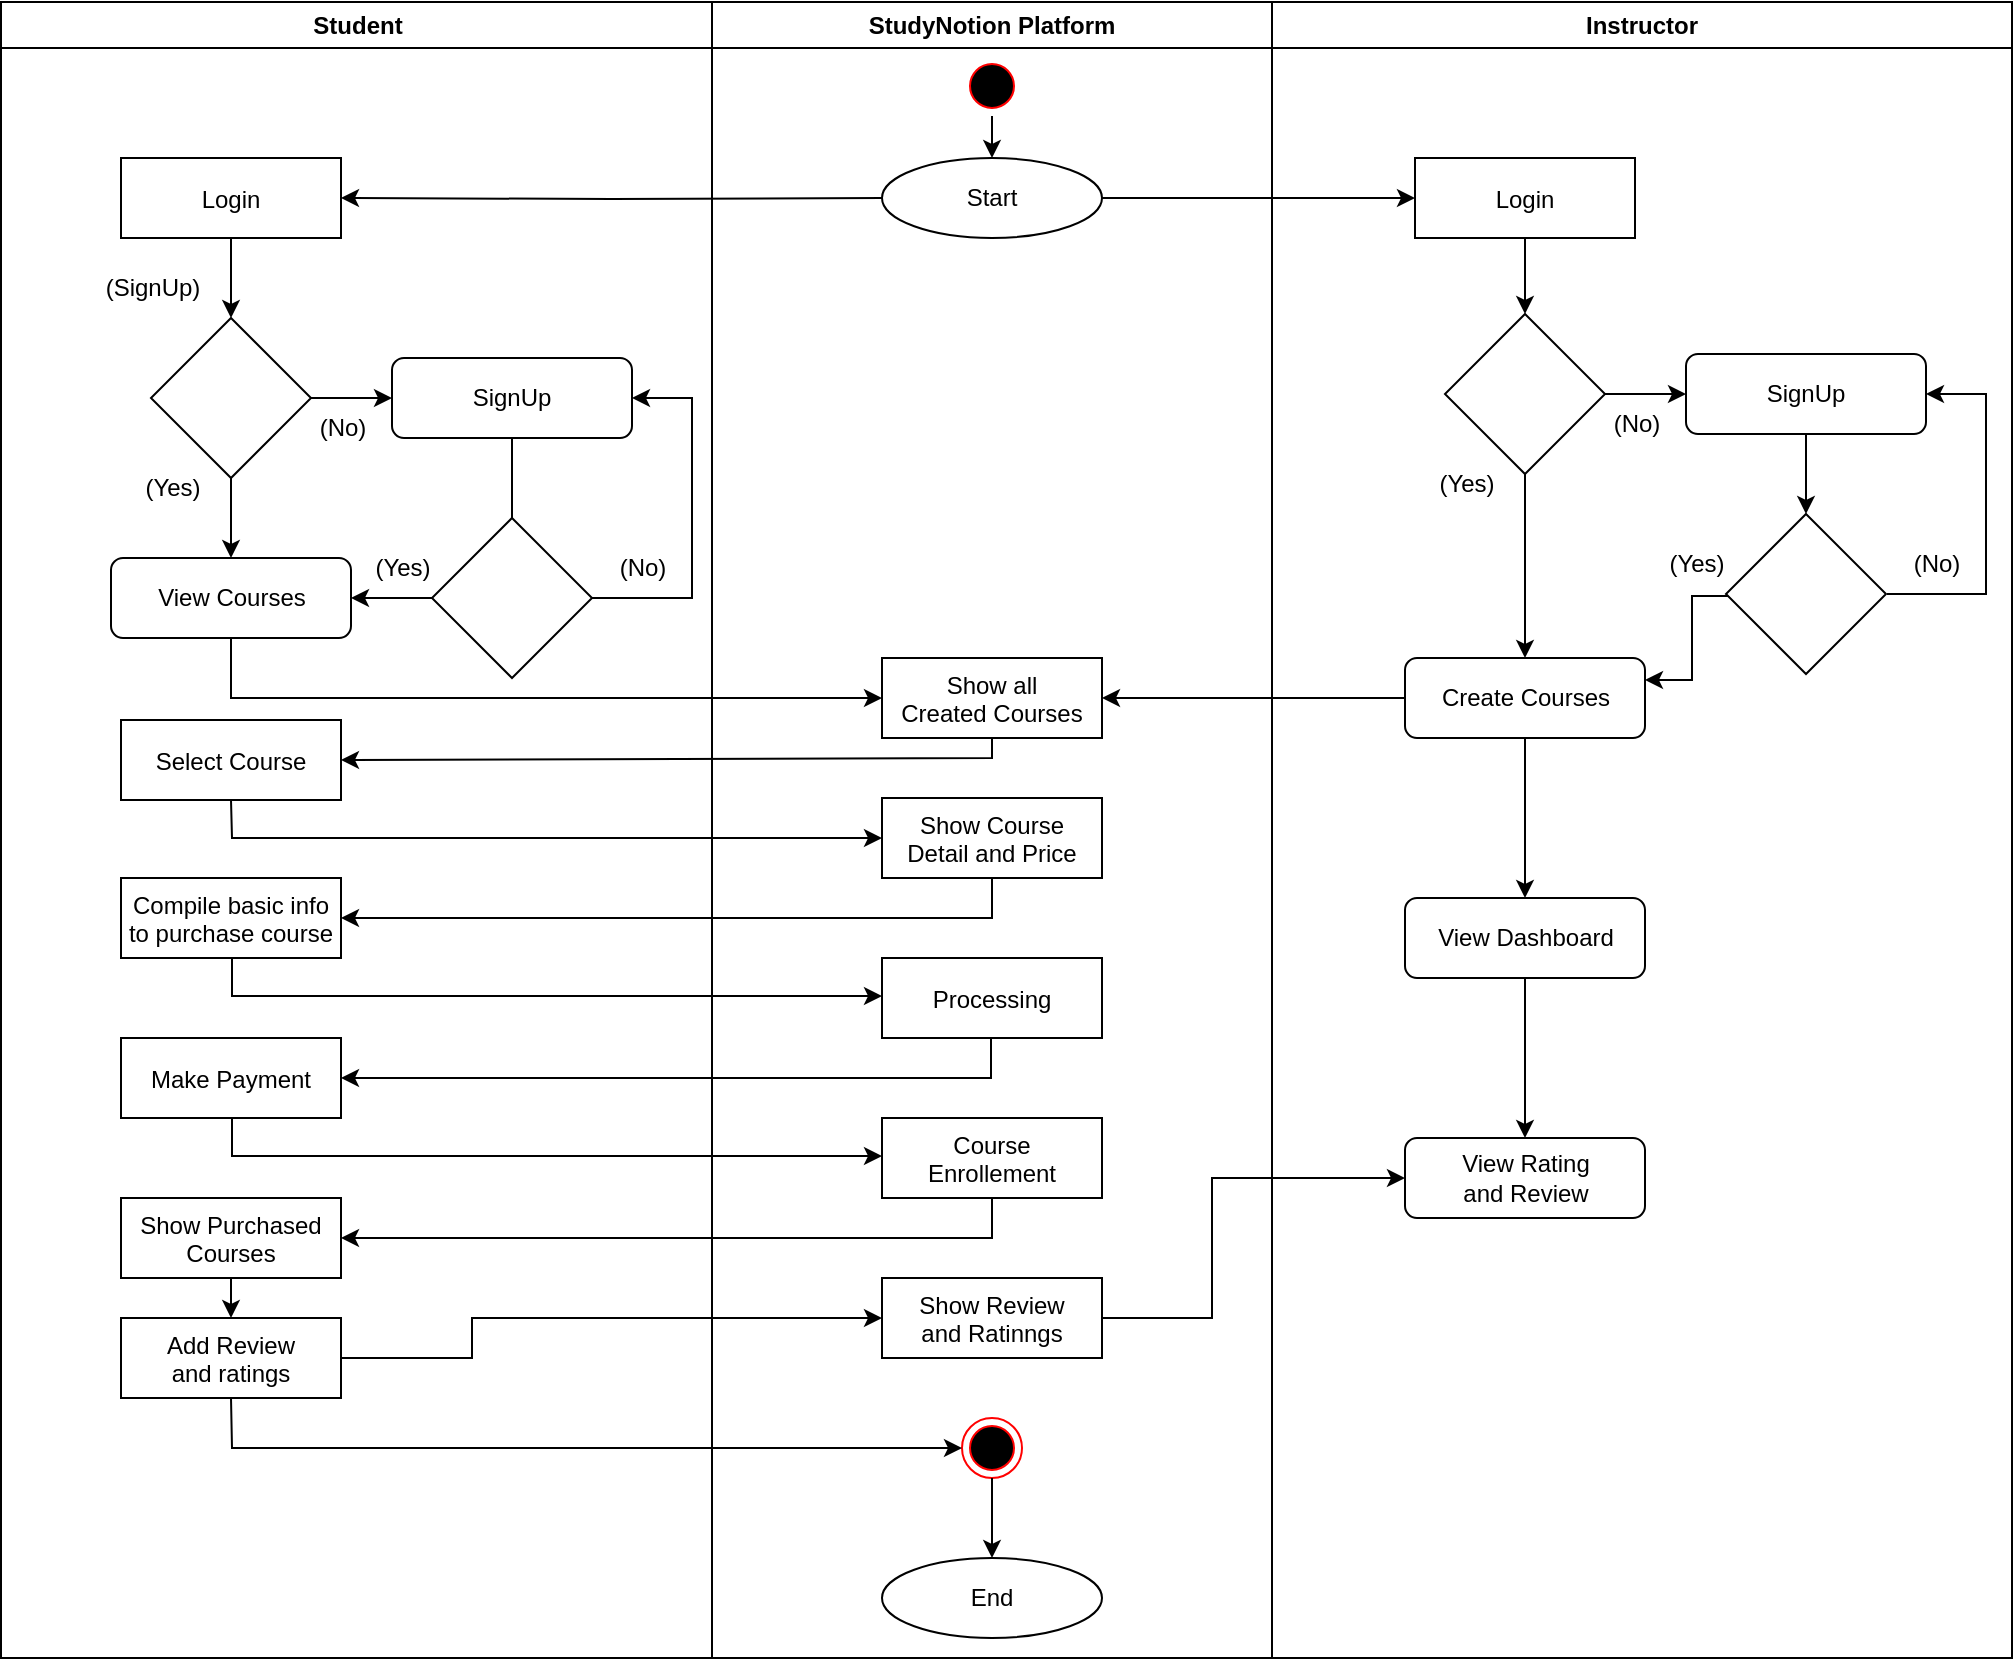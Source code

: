<mxfile version="24.1.0" type="device">
  <diagram name="Page-1" id="e7e014a7-5840-1c2e-5031-d8a46d1fe8dd">
    <mxGraphModel dx="1235" dy="731" grid="1" gridSize="10" guides="1" tooltips="1" connect="1" arrows="1" fold="1" page="1" pageScale="1" pageWidth="1169" pageHeight="827" background="none" math="0" shadow="0">
      <root>
        <mxCell id="0" />
        <mxCell id="1" parent="0" />
        <mxCell id="2" value="Student" style="swimlane;whiteSpace=wrap;rounded=0;" parent="1" vertex="1">
          <mxGeometry x="164.5" y="42" width="355.5" height="828" as="geometry" />
        </mxCell>
        <mxCell id="Cs65BiLq7Zp8iHm1XdWI-53" value="" style="edgeStyle=orthogonalEdgeStyle;rounded=0;orthogonalLoop=1;jettySize=auto;html=1;" edge="1" parent="2" source="7" target="Cs65BiLq7Zp8iHm1XdWI-52">
          <mxGeometry relative="1" as="geometry" />
        </mxCell>
        <mxCell id="7" value="Login" style="rounded=0;" parent="2" vertex="1">
          <mxGeometry x="60" y="78" width="110" height="40" as="geometry" />
        </mxCell>
        <mxCell id="Cs65BiLq7Zp8iHm1XdWI-57" value="" style="edgeStyle=orthogonalEdgeStyle;rounded=0;orthogonalLoop=1;jettySize=auto;html=1;" edge="1" parent="2" source="Cs65BiLq7Zp8iHm1XdWI-52" target="Cs65BiLq7Zp8iHm1XdWI-55">
          <mxGeometry relative="1" as="geometry" />
        </mxCell>
        <mxCell id="Cs65BiLq7Zp8iHm1XdWI-52" value="" style="rhombus;whiteSpace=wrap;html=1;rounded=0;" vertex="1" parent="2">
          <mxGeometry x="75" y="158" width="80" height="80" as="geometry" />
        </mxCell>
        <mxCell id="Cs65BiLq7Zp8iHm1XdWI-60" value="" style="edgeStyle=orthogonalEdgeStyle;rounded=0;orthogonalLoop=1;jettySize=auto;html=1;" edge="1" parent="2" source="Cs65BiLq7Zp8iHm1XdWI-55">
          <mxGeometry relative="1" as="geometry">
            <mxPoint x="255.5" y="318" as="targetPoint" />
          </mxGeometry>
        </mxCell>
        <mxCell id="Cs65BiLq7Zp8iHm1XdWI-55" value="SignUp" style="rounded=1;whiteSpace=wrap;html=1;" vertex="1" parent="2">
          <mxGeometry x="195.5" y="178" width="120" height="40" as="geometry" />
        </mxCell>
        <mxCell id="Cs65BiLq7Zp8iHm1XdWI-65" value="" style="endArrow=classic;html=1;rounded=0;exitX=1;exitY=0.5;exitDx=0;exitDy=0;entryX=1;entryY=0.5;entryDx=0;entryDy=0;" edge="1" parent="2" source="Cs65BiLq7Zp8iHm1XdWI-67" target="Cs65BiLq7Zp8iHm1XdWI-55">
          <mxGeometry width="50" height="50" relative="1" as="geometry">
            <mxPoint x="295.5" y="358" as="sourcePoint" />
            <mxPoint x="505.5" y="178" as="targetPoint" />
            <Array as="points">
              <mxPoint x="345.5" y="298" />
              <mxPoint x="345.5" y="198" />
            </Array>
          </mxGeometry>
        </mxCell>
        <mxCell id="Cs65BiLq7Zp8iHm1XdWI-72" value="" style="edgeStyle=orthogonalEdgeStyle;rounded=0;orthogonalLoop=1;jettySize=auto;html=1;" edge="1" parent="2" source="Cs65BiLq7Zp8iHm1XdWI-67" target="Cs65BiLq7Zp8iHm1XdWI-70">
          <mxGeometry relative="1" as="geometry" />
        </mxCell>
        <mxCell id="Cs65BiLq7Zp8iHm1XdWI-67" value="" style="rhombus;whiteSpace=wrap;html=1;rounded=0;" vertex="1" parent="2">
          <mxGeometry x="215.5" y="258" width="80" height="80" as="geometry" />
        </mxCell>
        <mxCell id="Cs65BiLq7Zp8iHm1XdWI-70" value="View Courses" style="rounded=1;whiteSpace=wrap;html=1;" vertex="1" parent="2">
          <mxGeometry x="55" y="278" width="120" height="40" as="geometry" />
        </mxCell>
        <mxCell id="Cs65BiLq7Zp8iHm1XdWI-69" value="" style="endArrow=classic;html=1;rounded=0;exitX=0.5;exitY=1;exitDx=0;exitDy=0;entryX=0.5;entryY=0;entryDx=0;entryDy=0;" edge="1" parent="2" source="Cs65BiLq7Zp8iHm1XdWI-52" target="Cs65BiLq7Zp8iHm1XdWI-70">
          <mxGeometry width="50" height="50" relative="1" as="geometry">
            <mxPoint x="455.5" y="228" as="sourcePoint" />
            <mxPoint x="505.5" y="178" as="targetPoint" />
          </mxGeometry>
        </mxCell>
        <mxCell id="Cs65BiLq7Zp8iHm1XdWI-66" value="(No)" style="text;html=1;align=center;verticalAlign=middle;resizable=0;points=[];autosize=1;strokeColor=none;fillColor=none;" vertex="1" parent="2">
          <mxGeometry x="295.5" y="268" width="50" height="30" as="geometry" />
        </mxCell>
        <mxCell id="Cs65BiLq7Zp8iHm1XdWI-73" value="(Yes)" style="text;html=1;align=center;verticalAlign=middle;resizable=0;points=[];autosize=1;strokeColor=none;fillColor=none;" vertex="1" parent="2">
          <mxGeometry x="175" y="268" width="50" height="30" as="geometry" />
        </mxCell>
        <mxCell id="Cs65BiLq7Zp8iHm1XdWI-71" value="(Yes)" style="text;html=1;align=center;verticalAlign=middle;resizable=0;points=[];autosize=1;strokeColor=none;fillColor=none;" vertex="1" parent="2">
          <mxGeometry x="60" y="228" width="50" height="30" as="geometry" />
        </mxCell>
        <mxCell id="Cs65BiLq7Zp8iHm1XdWI-54" value="(SignUp)" style="text;html=1;align=center;verticalAlign=middle;resizable=0;points=[];autosize=1;strokeColor=none;fillColor=none;" vertex="1" parent="2">
          <mxGeometry x="40" y="128" width="70" height="30" as="geometry" />
        </mxCell>
        <mxCell id="Cs65BiLq7Zp8iHm1XdWI-58" value="(No)" style="text;html=1;align=center;verticalAlign=middle;resizable=0;points=[];autosize=1;strokeColor=none;fillColor=none;" vertex="1" parent="2">
          <mxGeometry x="145.5" y="198" width="50" height="30" as="geometry" />
        </mxCell>
        <mxCell id="Cs65BiLq7Zp8iHm1XdWI-76" value="Select Course" style="rounded=0;" vertex="1" parent="2">
          <mxGeometry x="60" y="359" width="110" height="40" as="geometry" />
        </mxCell>
        <mxCell id="Cs65BiLq7Zp8iHm1XdWI-82" value="Compile basic info&#xa;to purchase course" style="rounded=0;" vertex="1" parent="2">
          <mxGeometry x="60" y="438" width="110" height="40" as="geometry" />
        </mxCell>
        <mxCell id="Cs65BiLq7Zp8iHm1XdWI-107" value="" style="endArrow=classic;html=1;rounded=0;exitX=0.5;exitY=1;exitDx=0;exitDy=0;entryX=0;entryY=0.5;entryDx=0;entryDy=0;" edge="1" parent="2">
          <mxGeometry width="50" height="50" relative="1" as="geometry">
            <mxPoint x="115.5" y="478" as="sourcePoint" />
            <mxPoint x="440.5" y="497" as="targetPoint" />
            <Array as="points">
              <mxPoint x="115.5" y="497" />
            </Array>
          </mxGeometry>
        </mxCell>
        <mxCell id="Cs65BiLq7Zp8iHm1XdWI-108" value="Make Payment" style="rounded=0;" vertex="1" parent="2">
          <mxGeometry x="60" y="518" width="110" height="40" as="geometry" />
        </mxCell>
        <mxCell id="Cs65BiLq7Zp8iHm1XdWI-109" value="" style="endArrow=classic;html=1;rounded=0;entryX=1;entryY=0.5;entryDx=0;entryDy=0;exitX=0.5;exitY=1;exitDx=0;exitDy=0;" edge="1" parent="2">
          <mxGeometry width="50" height="50" relative="1" as="geometry">
            <mxPoint x="495" y="518" as="sourcePoint" />
            <mxPoint x="170" y="538" as="targetPoint" />
            <Array as="points">
              <mxPoint x="495" y="538" />
            </Array>
          </mxGeometry>
        </mxCell>
        <mxCell id="Cs65BiLq7Zp8iHm1XdWI-111" value="Show Purchased&#xa;Courses" style="rounded=0;" vertex="1" parent="2">
          <mxGeometry x="60" y="598" width="110" height="40" as="geometry" />
        </mxCell>
        <mxCell id="Cs65BiLq7Zp8iHm1XdWI-112" value="" style="endArrow=classic;html=1;rounded=0;exitX=0.5;exitY=1;exitDx=0;exitDy=0;entryX=0;entryY=0.5;entryDx=0;entryDy=0;" edge="1" parent="2">
          <mxGeometry width="50" height="50" relative="1" as="geometry">
            <mxPoint x="115.5" y="558" as="sourcePoint" />
            <mxPoint x="440.5" y="577" as="targetPoint" />
            <Array as="points">
              <mxPoint x="115.5" y="577" />
            </Array>
          </mxGeometry>
        </mxCell>
        <mxCell id="Cs65BiLq7Zp8iHm1XdWI-114" value="Add Review&#xa;and ratings" style="rounded=0;" vertex="1" parent="2">
          <mxGeometry x="60" y="658" width="110" height="40" as="geometry" />
        </mxCell>
        <mxCell id="Cs65BiLq7Zp8iHm1XdWI-115" value="" style="endArrow=classic;html=1;rounded=0;exitX=0.5;exitY=1;exitDx=0;exitDy=0;entryX=0.5;entryY=0;entryDx=0;entryDy=0;" edge="1" parent="2" source="Cs65BiLq7Zp8iHm1XdWI-111" target="Cs65BiLq7Zp8iHm1XdWI-114">
          <mxGeometry width="50" height="50" relative="1" as="geometry">
            <mxPoint x="485.5" y="768" as="sourcePoint" />
            <mxPoint x="535.5" y="718" as="targetPoint" />
          </mxGeometry>
        </mxCell>
        <mxCell id="3" value="StudyNotion Platform" style="swimlane;whiteSpace=wrap;rounded=0;" parent="1" vertex="1">
          <mxGeometry x="520" y="42" width="280" height="828" as="geometry" />
        </mxCell>
        <mxCell id="Cs65BiLq7Zp8iHm1XdWI-44" value="" style="edgeStyle=orthogonalEdgeStyle;rounded=0;orthogonalLoop=1;jettySize=auto;html=1;entryX=0.5;entryY=0;entryDx=0;entryDy=0;" edge="1" parent="3" source="13" target="Cs65BiLq7Zp8iHm1XdWI-129">
          <mxGeometry relative="1" as="geometry">
            <mxPoint x="140" y="98" as="targetPoint" />
          </mxGeometry>
        </mxCell>
        <mxCell id="13" value="" style="ellipse;shape=startState;fillColor=#000000;strokeColor=#ff0000;rounded=0;" parent="3" vertex="1">
          <mxGeometry x="125" y="27" width="30" height="30" as="geometry" />
        </mxCell>
        <mxCell id="Cs65BiLq7Zp8iHm1XdWI-46" value="Show all&#xa;Created Courses" style="rounded=0;" vertex="1" parent="3">
          <mxGeometry x="85" y="328" width="110" height="40" as="geometry" />
        </mxCell>
        <mxCell id="Cs65BiLq7Zp8iHm1XdWI-79" value="Show Course&#xa;Detail and Price" style="rounded=0;" vertex="1" parent="3">
          <mxGeometry x="85" y="398" width="110" height="40" as="geometry" />
        </mxCell>
        <mxCell id="Cs65BiLq7Zp8iHm1XdWI-106" value="Processing" style="rounded=0;" vertex="1" parent="3">
          <mxGeometry x="85" y="478" width="110" height="40" as="geometry" />
        </mxCell>
        <mxCell id="Cs65BiLq7Zp8iHm1XdWI-110" value="Course&#xa;Enrollement" style="rounded=0;" vertex="1" parent="3">
          <mxGeometry x="85" y="558" width="110" height="40" as="geometry" />
        </mxCell>
        <mxCell id="Cs65BiLq7Zp8iHm1XdWI-116" value="Show Review&#xa;and Ratinngs" style="rounded=0;" vertex="1" parent="3">
          <mxGeometry x="85" y="638" width="110" height="40" as="geometry" />
        </mxCell>
        <mxCell id="Cs65BiLq7Zp8iHm1XdWI-123" value="" style="ellipse;html=1;shape=endState;fillColor=#000000;strokeColor=#ff0000;" vertex="1" parent="3">
          <mxGeometry x="125" y="708" width="30" height="30" as="geometry" />
        </mxCell>
        <mxCell id="Cs65BiLq7Zp8iHm1XdWI-126" value="End" style="ellipse;whiteSpace=wrap;html=1;" vertex="1" parent="3">
          <mxGeometry x="85" y="778" width="110" height="40" as="geometry" />
        </mxCell>
        <mxCell id="Cs65BiLq7Zp8iHm1XdWI-128" value="" style="endArrow=classic;html=1;rounded=0;exitX=0.5;exitY=1;exitDx=0;exitDy=0;" edge="1" parent="3" source="Cs65BiLq7Zp8iHm1XdWI-123" target="Cs65BiLq7Zp8iHm1XdWI-126">
          <mxGeometry width="50" height="50" relative="1" as="geometry">
            <mxPoint x="130" y="578" as="sourcePoint" />
            <mxPoint x="180" y="528" as="targetPoint" />
          </mxGeometry>
        </mxCell>
        <mxCell id="Cs65BiLq7Zp8iHm1XdWI-129" value="Start" style="ellipse;whiteSpace=wrap;html=1;" vertex="1" parent="3">
          <mxGeometry x="85" y="78" width="110" height="40" as="geometry" />
        </mxCell>
        <mxCell id="4" value="Instructor" style="swimlane;whiteSpace=wrap;rounded=0;" parent="1" vertex="1">
          <mxGeometry x="800" y="42" width="370" height="828" as="geometry" />
        </mxCell>
        <mxCell id="Cs65BiLq7Zp8iHm1XdWI-119" value="" style="edgeStyle=orthogonalEdgeStyle;rounded=0;orthogonalLoop=1;jettySize=auto;html=1;" edge="1" parent="4" source="Cs65BiLq7Zp8iHm1XdWI-93" target="Cs65BiLq7Zp8iHm1XdWI-118">
          <mxGeometry relative="1" as="geometry" />
        </mxCell>
        <mxCell id="Cs65BiLq7Zp8iHm1XdWI-93" value="Create Courses" style="rounded=1;whiteSpace=wrap;html=1;" vertex="1" parent="4">
          <mxGeometry x="66.5" y="328" width="120" height="40" as="geometry" />
        </mxCell>
        <mxCell id="Cs65BiLq7Zp8iHm1XdWI-121" value="" style="edgeStyle=orthogonalEdgeStyle;rounded=0;orthogonalLoop=1;jettySize=auto;html=1;" edge="1" parent="4" source="Cs65BiLq7Zp8iHm1XdWI-118" target="Cs65BiLq7Zp8iHm1XdWI-120">
          <mxGeometry relative="1" as="geometry" />
        </mxCell>
        <mxCell id="Cs65BiLq7Zp8iHm1XdWI-118" value="View Dashboard" style="rounded=1;whiteSpace=wrap;html=1;" vertex="1" parent="4">
          <mxGeometry x="66.5" y="448" width="120" height="40" as="geometry" />
        </mxCell>
        <mxCell id="Cs65BiLq7Zp8iHm1XdWI-120" value="View Rating&lt;div&gt;and Review&lt;/div&gt;" style="rounded=1;whiteSpace=wrap;html=1;" vertex="1" parent="4">
          <mxGeometry x="66.5" y="568" width="120" height="40" as="geometry" />
        </mxCell>
        <mxCell id="Cs65BiLq7Zp8iHm1XdWI-86" value="Login" style="rounded=0;" vertex="1" parent="4">
          <mxGeometry x="71.5" y="78" width="110" height="40" as="geometry" />
        </mxCell>
        <mxCell id="Cs65BiLq7Zp8iHm1XdWI-51" value="" style="edgeStyle=orthogonalEdgeStyle;rounded=0;orthogonalLoop=1;jettySize=auto;html=1;entryX=1;entryY=0.5;entryDx=0;entryDy=0;" edge="1" parent="1" target="7">
          <mxGeometry relative="1" as="geometry">
            <mxPoint x="605" y="140" as="sourcePoint" />
            <mxPoint x="450" y="160" as="targetPoint" />
          </mxGeometry>
        </mxCell>
        <mxCell id="Cs65BiLq7Zp8iHm1XdWI-74" value="" style="edgeStyle=orthogonalEdgeStyle;rounded=0;orthogonalLoop=1;jettySize=auto;html=1;entryX=0;entryY=0.5;entryDx=0;entryDy=0;exitX=0.5;exitY=1;exitDx=0;exitDy=0;" edge="1" parent="1" source="Cs65BiLq7Zp8iHm1XdWI-70" target="Cs65BiLq7Zp8iHm1XdWI-46">
          <mxGeometry relative="1" as="geometry">
            <mxPoint x="615" y="150" as="sourcePoint" />
            <mxPoint x="345" y="150" as="targetPoint" />
            <Array as="points">
              <mxPoint x="279" y="390" />
              <mxPoint x="605" y="390" />
            </Array>
          </mxGeometry>
        </mxCell>
        <mxCell id="Cs65BiLq7Zp8iHm1XdWI-78" value="" style="endArrow=classic;html=1;rounded=0;entryX=1;entryY=0.5;entryDx=0;entryDy=0;exitX=0.5;exitY=1;exitDx=0;exitDy=0;" edge="1" parent="1" source="Cs65BiLq7Zp8iHm1XdWI-46" target="Cs65BiLq7Zp8iHm1XdWI-76">
          <mxGeometry width="50" height="50" relative="1" as="geometry">
            <mxPoint x="620" y="460" as="sourcePoint" />
            <mxPoint x="670" y="410" as="targetPoint" />
            <Array as="points">
              <mxPoint x="660" y="420" />
            </Array>
          </mxGeometry>
        </mxCell>
        <mxCell id="Cs65BiLq7Zp8iHm1XdWI-81" value="" style="endArrow=classic;html=1;rounded=0;exitX=0.5;exitY=1;exitDx=0;exitDy=0;entryX=0;entryY=0.5;entryDx=0;entryDy=0;" edge="1" parent="1" source="Cs65BiLq7Zp8iHm1XdWI-76" target="Cs65BiLq7Zp8iHm1XdWI-79">
          <mxGeometry width="50" height="50" relative="1" as="geometry">
            <mxPoint x="620" y="460" as="sourcePoint" />
            <mxPoint x="670" y="410" as="targetPoint" />
            <Array as="points">
              <mxPoint x="280" y="460" />
            </Array>
          </mxGeometry>
        </mxCell>
        <mxCell id="Cs65BiLq7Zp8iHm1XdWI-84" value="" style="endArrow=classic;html=1;rounded=0;entryX=1;entryY=0.5;entryDx=0;entryDy=0;exitX=0.5;exitY=1;exitDx=0;exitDy=0;" edge="1" parent="1" source="Cs65BiLq7Zp8iHm1XdWI-79" target="Cs65BiLq7Zp8iHm1XdWI-82">
          <mxGeometry width="50" height="50" relative="1" as="geometry">
            <mxPoint x="550" y="420" as="sourcePoint" />
            <mxPoint x="600" y="370" as="targetPoint" />
            <Array as="points">
              <mxPoint x="660" y="500" />
            </Array>
          </mxGeometry>
        </mxCell>
        <mxCell id="Cs65BiLq7Zp8iHm1XdWI-85" value="" style="edgeStyle=orthogonalEdgeStyle;rounded=0;orthogonalLoop=1;jettySize=auto;html=1;" edge="1" parent="1" source="Cs65BiLq7Zp8iHm1XdWI-86" target="Cs65BiLq7Zp8iHm1XdWI-88">
          <mxGeometry relative="1" as="geometry" />
        </mxCell>
        <mxCell id="Cs65BiLq7Zp8iHm1XdWI-87" value="" style="edgeStyle=orthogonalEdgeStyle;rounded=0;orthogonalLoop=1;jettySize=auto;html=1;" edge="1" parent="1" source="Cs65BiLq7Zp8iHm1XdWI-88" target="Cs65BiLq7Zp8iHm1XdWI-90">
          <mxGeometry relative="1" as="geometry" />
        </mxCell>
        <mxCell id="Cs65BiLq7Zp8iHm1XdWI-88" value="" style="rhombus;whiteSpace=wrap;html=1;rounded=0;" vertex="1" parent="1">
          <mxGeometry x="886.5" y="198" width="80" height="80" as="geometry" />
        </mxCell>
        <mxCell id="Cs65BiLq7Zp8iHm1XdWI-90" value="SignUp" style="rounded=1;whiteSpace=wrap;html=1;" vertex="1" parent="1">
          <mxGeometry x="1007" y="218" width="120" height="40" as="geometry" />
        </mxCell>
        <mxCell id="Cs65BiLq7Zp8iHm1XdWI-91" value="" style="endArrow=classic;html=1;rounded=0;exitX=1;exitY=0.5;exitDx=0;exitDy=0;entryX=1;entryY=0.5;entryDx=0;entryDy=0;" edge="1" parent="1" target="Cs65BiLq7Zp8iHm1XdWI-90">
          <mxGeometry width="50" height="50" relative="1" as="geometry">
            <mxPoint x="1107.5" y="338" as="sourcePoint" />
            <mxPoint x="1317" y="218" as="targetPoint" />
            <Array as="points">
              <mxPoint x="1157" y="338" />
              <mxPoint x="1157" y="238" />
            </Array>
          </mxGeometry>
        </mxCell>
        <mxCell id="Cs65BiLq7Zp8iHm1XdWI-92" value="" style="edgeStyle=orthogonalEdgeStyle;rounded=0;orthogonalLoop=1;jettySize=auto;html=1;exitX=0.5;exitY=1;exitDx=0;exitDy=0;" edge="1" parent="1" target="Cs65BiLq7Zp8iHm1XdWI-93" source="Cs65BiLq7Zp8iHm1XdWI-99">
          <mxGeometry relative="1" as="geometry">
            <mxPoint x="1027.5" y="338" as="sourcePoint" />
            <Array as="points">
              <mxPoint x="1067" y="339" />
              <mxPoint x="1010" y="339" />
              <mxPoint x="1010" y="381" />
            </Array>
          </mxGeometry>
        </mxCell>
        <mxCell id="Cs65BiLq7Zp8iHm1XdWI-94" value="" style="endArrow=classic;html=1;rounded=0;exitX=0.5;exitY=1;exitDx=0;exitDy=0;entryX=0.5;entryY=0;entryDx=0;entryDy=0;" edge="1" parent="1" source="Cs65BiLq7Zp8iHm1XdWI-88" target="Cs65BiLq7Zp8iHm1XdWI-93">
          <mxGeometry width="50" height="50" relative="1" as="geometry">
            <mxPoint x="1267" y="268" as="sourcePoint" />
            <mxPoint x="1317" y="218" as="targetPoint" />
          </mxGeometry>
        </mxCell>
        <mxCell id="Cs65BiLq7Zp8iHm1XdWI-95" value="(No)" style="text;html=1;align=center;verticalAlign=middle;resizable=0;points=[];autosize=1;strokeColor=none;fillColor=none;" vertex="1" parent="1">
          <mxGeometry x="1107" y="308" width="50" height="30" as="geometry" />
        </mxCell>
        <mxCell id="Cs65BiLq7Zp8iHm1XdWI-96" value="(Yes)" style="text;html=1;align=center;verticalAlign=middle;resizable=0;points=[];autosize=1;strokeColor=none;fillColor=none;" vertex="1" parent="1">
          <mxGeometry x="986.5" y="308" width="50" height="30" as="geometry" />
        </mxCell>
        <mxCell id="Cs65BiLq7Zp8iHm1XdWI-97" value="(Yes)" style="text;html=1;align=center;verticalAlign=middle;resizable=0;points=[];autosize=1;strokeColor=none;fillColor=none;" vertex="1" parent="1">
          <mxGeometry x="871.5" y="268" width="50" height="30" as="geometry" />
        </mxCell>
        <mxCell id="Cs65BiLq7Zp8iHm1XdWI-98" value="(No)" style="text;html=1;align=center;verticalAlign=middle;resizable=0;points=[];autosize=1;strokeColor=none;fillColor=none;" vertex="1" parent="1">
          <mxGeometry x="957" y="238" width="50" height="30" as="geometry" />
        </mxCell>
        <mxCell id="Cs65BiLq7Zp8iHm1XdWI-100" value="" style="edgeStyle=orthogonalEdgeStyle;rounded=0;orthogonalLoop=1;jettySize=auto;html=1;" edge="1" parent="1" source="Cs65BiLq7Zp8iHm1XdWI-90" target="Cs65BiLq7Zp8iHm1XdWI-99">
          <mxGeometry relative="1" as="geometry">
            <mxPoint x="1067" y="358" as="targetPoint" />
            <mxPoint x="1067" y="258" as="sourcePoint" />
          </mxGeometry>
        </mxCell>
        <mxCell id="Cs65BiLq7Zp8iHm1XdWI-99" value="" style="rhombus;whiteSpace=wrap;html=1;rounded=0;" vertex="1" parent="1">
          <mxGeometry x="1027" y="298" width="80" height="80" as="geometry" />
        </mxCell>
        <mxCell id="Cs65BiLq7Zp8iHm1XdWI-103" value="" style="endArrow=classic;html=1;rounded=0;exitX=0;exitY=0.5;exitDx=0;exitDy=0;entryX=1;entryY=0.5;entryDx=0;entryDy=0;" edge="1" parent="1" source="Cs65BiLq7Zp8iHm1XdWI-93" target="Cs65BiLq7Zp8iHm1XdWI-46">
          <mxGeometry width="50" height="50" relative="1" as="geometry">
            <mxPoint x="650" y="420" as="sourcePoint" />
            <mxPoint x="700" y="370" as="targetPoint" />
          </mxGeometry>
        </mxCell>
        <mxCell id="Cs65BiLq7Zp8iHm1XdWI-104" value="" style="endArrow=classic;html=1;rounded=0;entryX=0;entryY=0.5;entryDx=0;entryDy=0;exitX=1;exitY=0.5;exitDx=0;exitDy=0;" edge="1" parent="1" target="Cs65BiLq7Zp8iHm1XdWI-86">
          <mxGeometry width="50" height="50" relative="1" as="geometry">
            <mxPoint x="715" y="140" as="sourcePoint" />
            <mxPoint x="700" y="370" as="targetPoint" />
          </mxGeometry>
        </mxCell>
        <mxCell id="Cs65BiLq7Zp8iHm1XdWI-113" value="" style="endArrow=classic;html=1;rounded=0;entryX=1;entryY=0.5;entryDx=0;entryDy=0;exitX=0.5;exitY=1;exitDx=0;exitDy=0;" edge="1" parent="1" source="Cs65BiLq7Zp8iHm1XdWI-110" target="Cs65BiLq7Zp8iHm1XdWI-111">
          <mxGeometry width="50" height="50" relative="1" as="geometry">
            <mxPoint x="665" y="640" as="sourcePoint" />
            <mxPoint x="340" y="660" as="targetPoint" />
            <Array as="points">
              <mxPoint x="660" y="660" />
            </Array>
          </mxGeometry>
        </mxCell>
        <mxCell id="Cs65BiLq7Zp8iHm1XdWI-117" value="" style="endArrow=classic;html=1;rounded=0;exitX=1;exitY=0.5;exitDx=0;exitDy=0;entryX=0;entryY=0.5;entryDx=0;entryDy=0;" edge="1" parent="1" source="Cs65BiLq7Zp8iHm1XdWI-114" target="Cs65BiLq7Zp8iHm1XdWI-116">
          <mxGeometry width="50" height="50" relative="1" as="geometry">
            <mxPoint x="650" y="810" as="sourcePoint" />
            <mxPoint x="700" y="760" as="targetPoint" />
            <Array as="points">
              <mxPoint x="400" y="720" />
              <mxPoint x="400" y="700" />
            </Array>
          </mxGeometry>
        </mxCell>
        <mxCell id="Cs65BiLq7Zp8iHm1XdWI-122" value="" style="endArrow=classic;html=1;rounded=0;exitX=1;exitY=0.5;exitDx=0;exitDy=0;entryX=0;entryY=0.5;entryDx=0;entryDy=0;" edge="1" parent="1" source="Cs65BiLq7Zp8iHm1XdWI-116" target="Cs65BiLq7Zp8iHm1XdWI-120">
          <mxGeometry width="50" height="50" relative="1" as="geometry">
            <mxPoint x="650" y="620" as="sourcePoint" />
            <mxPoint x="700" y="570" as="targetPoint" />
            <Array as="points">
              <mxPoint x="770" y="700" />
              <mxPoint x="770" y="630" />
            </Array>
          </mxGeometry>
        </mxCell>
        <mxCell id="Cs65BiLq7Zp8iHm1XdWI-124" value="" style="endArrow=classic;html=1;rounded=0;exitX=0.5;exitY=1;exitDx=0;exitDy=0;entryX=0;entryY=0.5;entryDx=0;entryDy=0;" edge="1" parent="1" source="Cs65BiLq7Zp8iHm1XdWI-114" target="Cs65BiLq7Zp8iHm1XdWI-123">
          <mxGeometry width="50" height="50" relative="1" as="geometry">
            <mxPoint x="650" y="620" as="sourcePoint" />
            <mxPoint x="700" y="570" as="targetPoint" />
            <Array as="points">
              <mxPoint x="280" y="765" />
            </Array>
          </mxGeometry>
        </mxCell>
      </root>
    </mxGraphModel>
  </diagram>
</mxfile>

